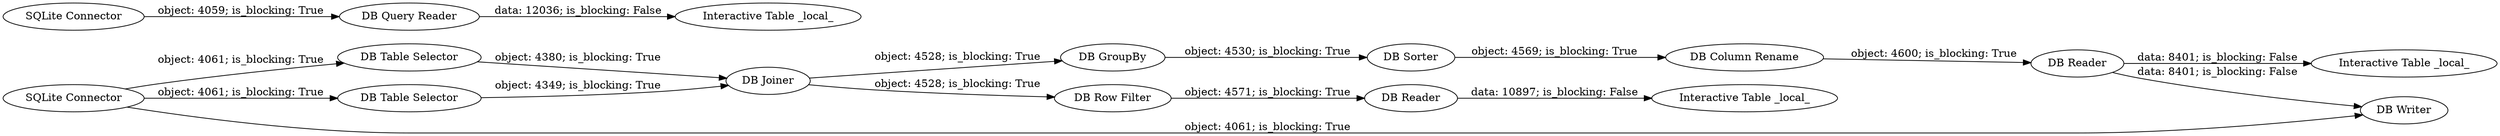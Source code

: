 digraph {
	"4927632620890271566_6" [label="DB Table Selector"]
	"4927632620890271566_466" [label="DB Table Selector"]
	"4927632620890271566_476" [label="DB GroupBy"]
	"4927632620890271566_474" [label="DB Reader"]
	"4927632620890271566_484" [label="SQLite Connector"]
	"4927632620890271566_483" [label="Interactive Table _local_"]
	"4927632620890271566_479" [label="DB Sorter"]
	"4927632620890271566_486" [label="DB Column Rename"]
	"4927632620890271566_478" [label="Interactive Table _local_"]
	"4927632620890271566_485" [label="DB Writer"]
	"4927632620890271566_464" [label="SQLite Connector"]
	"4927632620890271566_487" [label="DB Query Reader"]
	"4927632620890271566_473" [label="DB Row Filter"]
	"4927632620890271566_477" [label="DB Reader"]
	"4927632620890271566_470" [label="DB Joiner"]
	"4927632620890271566_475" [label="Interactive Table _local_"]
	"4927632620890271566_464" -> "4927632620890271566_6" [label="object: 4061; is_blocking: True"]
	"4927632620890271566_464" -> "4927632620890271566_485" [label="object: 4061; is_blocking: True"]
	"4927632620890271566_477" -> "4927632620890271566_485" [label="data: 8401; is_blocking: False"]
	"4927632620890271566_476" -> "4927632620890271566_479" [label="object: 4530; is_blocking: True"]
	"4927632620890271566_466" -> "4927632620890271566_470" [label="object: 4349; is_blocking: True"]
	"4927632620890271566_473" -> "4927632620890271566_474" [label="object: 4571; is_blocking: True"]
	"4927632620890271566_487" -> "4927632620890271566_483" [label="data: 12036; is_blocking: False"]
	"4927632620890271566_477" -> "4927632620890271566_478" [label="data: 8401; is_blocking: False"]
	"4927632620890271566_464" -> "4927632620890271566_466" [label="object: 4061; is_blocking: True"]
	"4927632620890271566_486" -> "4927632620890271566_477" [label="object: 4600; is_blocking: True"]
	"4927632620890271566_470" -> "4927632620890271566_476" [label="object: 4528; is_blocking: True"]
	"4927632620890271566_470" -> "4927632620890271566_473" [label="object: 4528; is_blocking: True"]
	"4927632620890271566_479" -> "4927632620890271566_486" [label="object: 4569; is_blocking: True"]
	"4927632620890271566_6" -> "4927632620890271566_470" [label="object: 4380; is_blocking: True"]
	"4927632620890271566_484" -> "4927632620890271566_487" [label="object: 4059; is_blocking: True"]
	"4927632620890271566_474" -> "4927632620890271566_475" [label="data: 10897; is_blocking: False"]
	rankdir=LR
}
